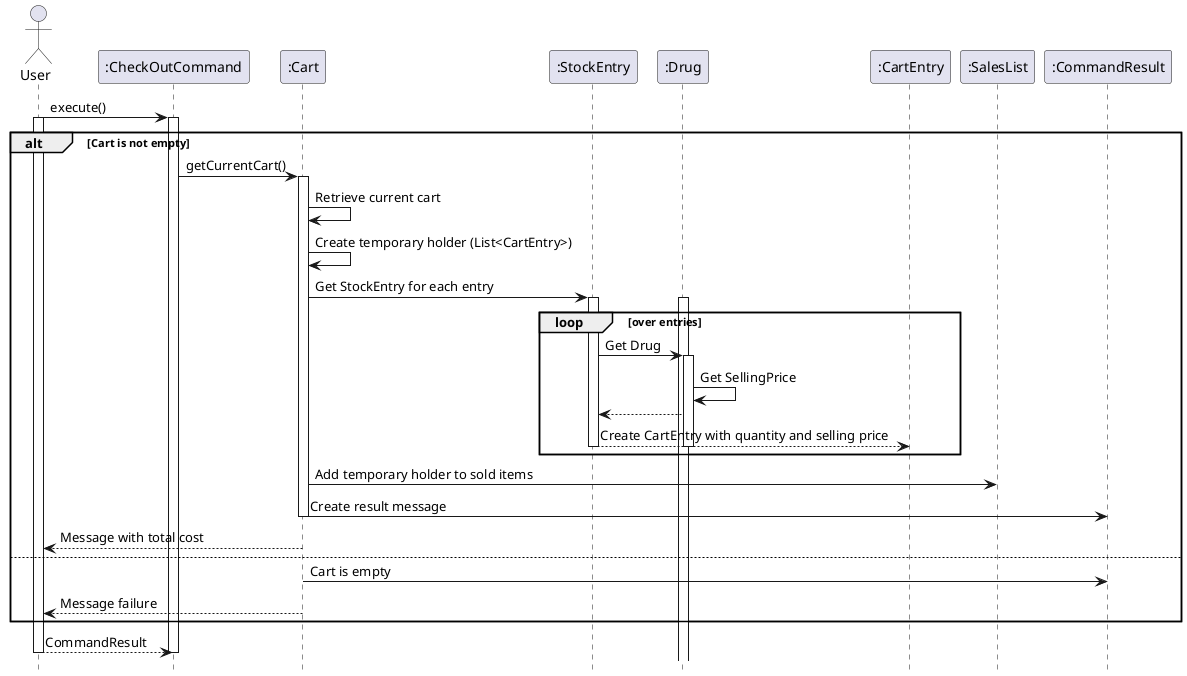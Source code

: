 @startuml
hide footbox
actor User
participant ":CheckOutCommand" as CheckOutCommand
participant ":Cart" as Cart
participant ":StockEntry" as StockEntry
participant ":Drug" as Drug
participant ":CartEntry" as CartEntry
participant ":SalesList" as SalesList
participant ":CommandResult" as CommandResult

User -> CheckOutCommand: execute()
activate User
activate CheckOutCommand

alt Cart is not empty
  CheckOutCommand -> Cart: getCurrentCart()
  activate Cart
  Cart -> Cart: Retrieve current cart
  Cart -> Cart: Create temporary holder (List<CartEntry>)
  Cart -> StockEntry: Get StockEntry for each entry
  activate StockEntry
  loop over entries
    activate Drug
    StockEntry -> Drug: Get Drug
    activate Drug
    Drug -> Drug: Get SellingPrice
    Drug --> StockEntry
    StockEntry --> CartEntry: Create CartEntry with quantity and selling price
    deactivate Drug
    deactivate StockEntry
    deactivate CartEntry
  end
  Cart -> SalesList: Add temporary holder to sold items
  Cart -> CommandResult: Create result message
  deactivate Cart
  Cart --> User: Message with total cost
  else
  Cart -> CommandResult: Cart is empty
  Cart --> User: Message failure
end

User --> CheckOutCommand: CommandResult
deactivate User
deactivate CheckOutCommand
@enduml

